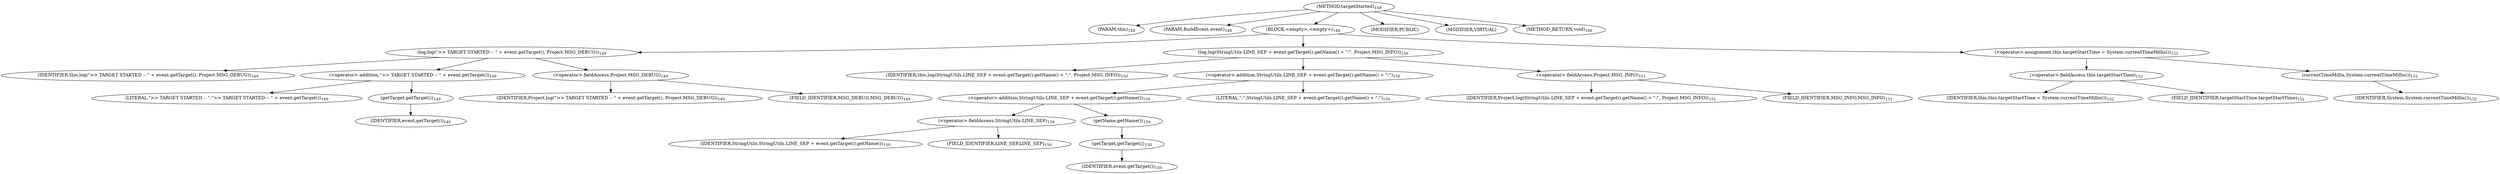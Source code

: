 digraph "targetStarted" {  
"269" [label = <(METHOD,targetStarted)<SUB>148</SUB>> ]
"13" [label = <(PARAM,this)<SUB>148</SUB>> ]
"270" [label = <(PARAM,BuildEvent event)<SUB>148</SUB>> ]
"271" [label = <(BLOCK,&lt;empty&gt;,&lt;empty&gt;)<SUB>148</SUB>> ]
"272" [label = <(log,log(&quot;&gt;&gt; TARGET STARTED -- &quot; + event.getTarget(), Project.MSG_DEBUG))<SUB>149</SUB>> ]
"12" [label = <(IDENTIFIER,this,log(&quot;&gt;&gt; TARGET STARTED -- &quot; + event.getTarget(), Project.MSG_DEBUG))<SUB>149</SUB>> ]
"273" [label = <(&lt;operator&gt;.addition,&quot;&gt;&gt; TARGET STARTED -- &quot; + event.getTarget())<SUB>149</SUB>> ]
"274" [label = <(LITERAL,&quot;&gt;&gt; TARGET STARTED -- &quot;,&quot;&gt;&gt; TARGET STARTED -- &quot; + event.getTarget())<SUB>149</SUB>> ]
"275" [label = <(getTarget,getTarget())<SUB>149</SUB>> ]
"276" [label = <(IDENTIFIER,event,getTarget())<SUB>149</SUB>> ]
"277" [label = <(&lt;operator&gt;.fieldAccess,Project.MSG_DEBUG)<SUB>149</SUB>> ]
"278" [label = <(IDENTIFIER,Project,log(&quot;&gt;&gt; TARGET STARTED -- &quot; + event.getTarget(), Project.MSG_DEBUG))<SUB>149</SUB>> ]
"279" [label = <(FIELD_IDENTIFIER,MSG_DEBUG,MSG_DEBUG)<SUB>149</SUB>> ]
"280" [label = <(log,log(StringUtils.LINE_SEP + event.getTarget().getName() + &quot;:&quot;, Project.MSG_INFO))<SUB>150</SUB>> ]
"14" [label = <(IDENTIFIER,this,log(StringUtils.LINE_SEP + event.getTarget().getName() + &quot;:&quot;, Project.MSG_INFO))<SUB>150</SUB>> ]
"281" [label = <(&lt;operator&gt;.addition,StringUtils.LINE_SEP + event.getTarget().getName() + &quot;:&quot;)<SUB>150</SUB>> ]
"282" [label = <(&lt;operator&gt;.addition,StringUtils.LINE_SEP + event.getTarget().getName())<SUB>150</SUB>> ]
"283" [label = <(&lt;operator&gt;.fieldAccess,StringUtils.LINE_SEP)<SUB>150</SUB>> ]
"284" [label = <(IDENTIFIER,StringUtils,StringUtils.LINE_SEP + event.getTarget().getName())<SUB>150</SUB>> ]
"285" [label = <(FIELD_IDENTIFIER,LINE_SEP,LINE_SEP)<SUB>150</SUB>> ]
"286" [label = <(getName,getName())<SUB>150</SUB>> ]
"287" [label = <(getTarget,getTarget())<SUB>150</SUB>> ]
"288" [label = <(IDENTIFIER,event,getTarget())<SUB>150</SUB>> ]
"289" [label = <(LITERAL,&quot;:&quot;,StringUtils.LINE_SEP + event.getTarget().getName() + &quot;:&quot;)<SUB>150</SUB>> ]
"290" [label = <(&lt;operator&gt;.fieldAccess,Project.MSG_INFO)<SUB>151</SUB>> ]
"291" [label = <(IDENTIFIER,Project,log(StringUtils.LINE_SEP + event.getTarget().getName() + &quot;:&quot;, Project.MSG_INFO))<SUB>151</SUB>> ]
"292" [label = <(FIELD_IDENTIFIER,MSG_INFO,MSG_INFO)<SUB>151</SUB>> ]
"293" [label = <(&lt;operator&gt;.assignment,this.targetStartTime = System.currentTimeMillis())<SUB>152</SUB>> ]
"294" [label = <(&lt;operator&gt;.fieldAccess,this.targetStartTime)<SUB>152</SUB>> ]
"295" [label = <(IDENTIFIER,this,this.targetStartTime = System.currentTimeMillis())<SUB>152</SUB>> ]
"296" [label = <(FIELD_IDENTIFIER,targetStartTime,targetStartTime)<SUB>152</SUB>> ]
"297" [label = <(currentTimeMillis,System.currentTimeMillis())<SUB>152</SUB>> ]
"298" [label = <(IDENTIFIER,System,System.currentTimeMillis())<SUB>152</SUB>> ]
"299" [label = <(MODIFIER,PUBLIC)> ]
"300" [label = <(MODIFIER,VIRTUAL)> ]
"301" [label = <(METHOD_RETURN,void)<SUB>148</SUB>> ]
  "269" -> "13" 
  "269" -> "270" 
  "269" -> "271" 
  "269" -> "299" 
  "269" -> "300" 
  "269" -> "301" 
  "271" -> "272" 
  "271" -> "280" 
  "271" -> "293" 
  "272" -> "12" 
  "272" -> "273" 
  "272" -> "277" 
  "273" -> "274" 
  "273" -> "275" 
  "275" -> "276" 
  "277" -> "278" 
  "277" -> "279" 
  "280" -> "14" 
  "280" -> "281" 
  "280" -> "290" 
  "281" -> "282" 
  "281" -> "289" 
  "282" -> "283" 
  "282" -> "286" 
  "283" -> "284" 
  "283" -> "285" 
  "286" -> "287" 
  "287" -> "288" 
  "290" -> "291" 
  "290" -> "292" 
  "293" -> "294" 
  "293" -> "297" 
  "294" -> "295" 
  "294" -> "296" 
  "297" -> "298" 
}
